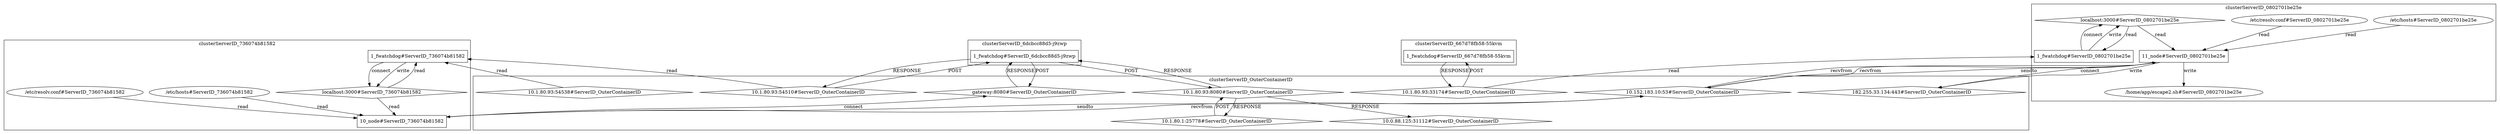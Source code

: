 digraph G {
	"10.1.80.93:54510#ServerID_OuterContainerID"->"1_fwatchdog#ServerID_6dcbcc88d5-j9zwp"[ label="POST" ];
	"1_fwatchdog#ServerID_6dcbcc88d5-j9zwp"->"10.1.80.93:8080#ServerID_OuterContainerID"[ label="POST" ];
	"1_fwatchdog#ServerID_667d78fb58-55kvm"->"10.1.80.93:33174#ServerID_OuterContainerID"[ label="RESPONSE" ];
	"10.1.80.93:33174#ServerID_OuterContainerID"->"1_fwatchdog#ServerID_667d78fb58-55kvm"[ label="POST" ];
	"gateway:8080#ServerID_OuterContainerID"->"1_fwatchdog#ServerID_6dcbcc88d5-j9zwp"[ label="RESPONSE" ];
	"10.1.80.93:8080#ServerID_OuterContainerID"->"1_fwatchdog#ServerID_6dcbcc88d5-j9zwp"[ label="RESPONSE" ];
	"10.152.183.10:53#ServerID_OuterContainerID"->"11_node#ServerID_0802701be25e"[ label="recvfrom" ];
	"1_fwatchdog#ServerID_6dcbcc88d5-j9zwp"->"gateway:8080#ServerID_OuterContainerID"[ label="POST" ];
	"1_fwatchdog#ServerID_6dcbcc88d5-j9zwp"->"10.1.80.93:54510#ServerID_OuterContainerID"[ label="RESPONSE" ];
	"1_fwatchdog#ServerID_736074b81582"->"localhost:3000#ServerID_736074b81582"[ label="connect" ];
	"localhost:3000#ServerID_736074b81582"->"1_fwatchdog#ServerID_736074b81582"[ label="read" ];
	"1_fwatchdog#ServerID_736074b81582"->"localhost:3000#ServerID_736074b81582"[ label="write" ];
	"10.1.80.93:54510#ServerID_OuterContainerID"->"1_fwatchdog#ServerID_736074b81582"[ label="read" ];
	"/etc/hosts#ServerID_736074b81582"->"10_node#ServerID_736074b81582"[ label="read" ];
	"/etc/resolv.conf#ServerID_736074b81582"->"10_node#ServerID_736074b81582"[ label="read" ];
	"10_node#ServerID_736074b81582"->"10.152.183.10:53#ServerID_OuterContainerID"[ label="sendto" ];
	"10.152.183.10:53#ServerID_OuterContainerID"->"10_node#ServerID_736074b81582"[ label="recvfrom" ];
	"10_node#ServerID_736074b81582"->"gateway:8080#ServerID_OuterContainerID"[ label="connect" ];
	"localhost:3000#ServerID_0802701be25e"->"1_fwatchdog#ServerID_0802701be25e"[ label="read" ];
	"10.1.80.93:33174#ServerID_OuterContainerID"->"1_fwatchdog#ServerID_0802701be25e"[ label="read" ];
	"1_fwatchdog#ServerID_0802701be25e"->"localhost:3000#ServerID_0802701be25e"[ label="connect" ];
	"1_fwatchdog#ServerID_0802701be25e"->"localhost:3000#ServerID_0802701be25e"[ label="write" ];
	"localhost:3000#ServerID_0802701be25e"->"11_node#ServerID_0802701be25e"[ label="read" ];
	"/etc/hosts#ServerID_0802701be25e"->"11_node#ServerID_0802701be25e"[ label="read" ];
	"/etc/resolv.conf#ServerID_0802701be25e"->"11_node#ServerID_0802701be25e"[ label="read" ];
	"11_node#ServerID_0802701be25e"->"10.152.183.10:53#ServerID_OuterContainerID"[ label="sendto" ];
	"10.152.183.10:53#ServerID_OuterContainerID"->"11_node#ServerID_0802701be25e"[ label="recvfrom" ];
	"11_node#ServerID_0802701be25e"->"182.255.33.134:443#ServerID_OuterContainerID"[ label="connect" ];
	"localhost:3000#ServerID_736074b81582"->"10_node#ServerID_736074b81582"[ label="read" ];
	"11_node#ServerID_0802701be25e"->"182.255.33.134:443#ServerID_OuterContainerID"[ label="write" ];
	"10.1.80.93:54538#ServerID_OuterContainerID"->"1_fwatchdog#ServerID_736074b81582"[ label="read" ];
	"11_node#ServerID_0802701be25e"->"/home/app/escape2.sh#ServerID_0802701be25e"[ label="write" ];
	"10.1.80.93:8080#ServerID_OuterContainerID"->"10.1.80.1:25778#ServerID_OuterContainerID"[ label="RESPONSE" ];
	"10.1.80.1:25778#ServerID_OuterContainerID"->"10.1.80.93:8080#ServerID_OuterContainerID"[ label="POST" ];
	"10.1.80.93:8080#ServerID_OuterContainerID"->"10.0.88.125:31112#ServerID_OuterContainerID"[ label="RESPONSE" ];
	subgraph "clusterServerID_0802701be25e" {
	label="clusterServerID_0802701be25e";
	"/etc/hosts#ServerID_0802701be25e" [ shape=ellipse ];
	"/etc/resolv.conf#ServerID_0802701be25e" [ shape=ellipse ];
	"/home/app/escape2.sh#ServerID_0802701be25e" [ shape=ellipse ];
	"11_node#ServerID_0802701be25e" [ shape=box ];
	"1_fwatchdog#ServerID_0802701be25e" [ shape=box ];
	"localhost:3000#ServerID_0802701be25e" [ shape=diamond ];

}
;
	subgraph "clusterServerID_667d78fb58-55kvm" {
	label="clusterServerID_667d78fb58-55kvm";
	"1_fwatchdog#ServerID_667d78fb58-55kvm" [ shape=box ];

}
;
	subgraph "clusterServerID_6dcbcc88d5-j9zwp" {
	label="clusterServerID_6dcbcc88d5-j9zwp";
	"1_fwatchdog#ServerID_6dcbcc88d5-j9zwp" [ shape=box ];

}
;
	subgraph "clusterServerID_736074b81582" {
	label="clusterServerID_736074b81582";
	"/etc/hosts#ServerID_736074b81582" [ shape=ellipse ];
	"/etc/resolv.conf#ServerID_736074b81582" [ shape=ellipse ];
	"10_node#ServerID_736074b81582" [ shape=box ];
	"1_fwatchdog#ServerID_736074b81582" [ shape=box ];
	"localhost:3000#ServerID_736074b81582" [ shape=diamond ];

}
;
	subgraph "clusterServerID_OuterContainerID" {
	label="clusterServerID_OuterContainerID";
	"10.0.88.125:31112#ServerID_OuterContainerID" [ shape=diamond ];
	"10.1.80.1:25778#ServerID_OuterContainerID" [ shape=diamond ];
	"10.1.80.93:33174#ServerID_OuterContainerID" [ shape=diamond ];
	"10.1.80.93:54510#ServerID_OuterContainerID" [ shape=diamond ];
	"10.1.80.93:54538#ServerID_OuterContainerID" [ shape=diamond ];
	"10.1.80.93:8080#ServerID_OuterContainerID" [ shape=diamond ];
	"10.152.183.10:53#ServerID_OuterContainerID" [ shape=diamond ];
	"182.255.33.134:443#ServerID_OuterContainerID" [ shape=diamond ];
	"gateway:8080#ServerID_OuterContainerID" [ shape=diamond ];

}
;

}
